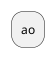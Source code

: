 {
  "sha1": "jtvat2fqs2624neshizf1pppzh414xn",
  "insertion": {
    "when": "2024-06-03T18:59:32.234Z",
    "url": "https://forum.plantuml.net/11192/json-structures-inside-a-function",
    "user": "plantuml@gmail.com"
  }
}
@startuml
!unquoted function $lookup($id)
!$data={"participants" :[ 
{"id": "cm" ,"label": "customer master","desc": "manages customers"},
{"id": "tm" ,"label": "transaction manager","desc": "manages transactions"},
{"id": "am" ,"label": "account master","desc": "manages accounts"}
]
}
!foreach $part in $data.participants
  !if $part.id == $id
    !return "ao"
  !endif

!endfor
!return "nothing"
!endfunction

!$desc = $lookup("cm")
:$desc;
@enduml
